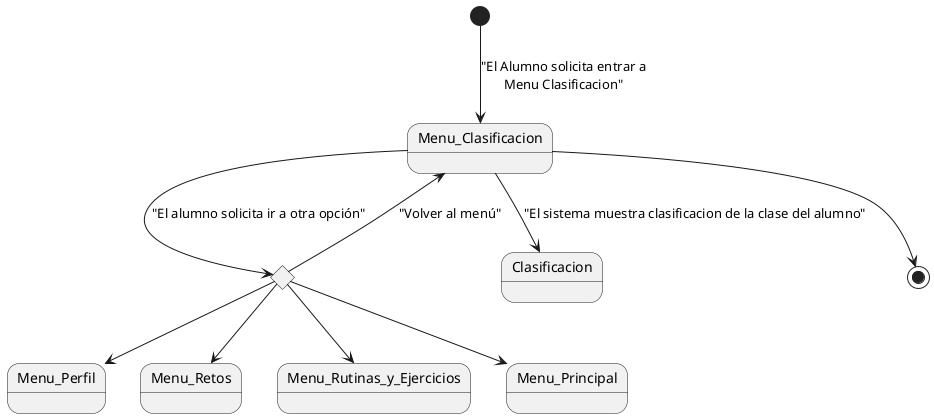 @startuml
state Menu_Clasificacion
state rombo1 <<choice>>
state Clasificacion
state Menu_Perfil
state Menu_Retos
state Menu_Rutinas_y_Ejercicios
state Menu_Principal

[*] --> Menu_Clasificacion : "El Alumno solicita entrar a\nMenu Clasificacion"

Menu_Clasificacion --> Clasificacion : "El sistema muestra clasificacion de la clase del alumno"



Menu_Clasificacion --> rombo1 : "El alumno solicita ir a otra opción"
rombo1 --> Menu_Perfil
rombo1 --> Menu_Retos
rombo1 --> Menu_Rutinas_y_Ejercicios
rombo1 --> Menu_Principal
rombo1 --> Menu_Clasificacion : "Volver al menú"

Menu_Clasificacion --> [*]
@enduml